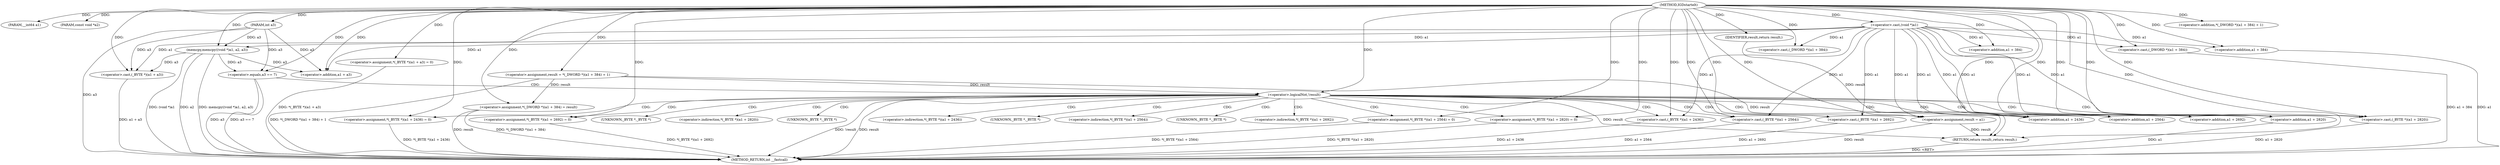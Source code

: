 digraph IGDstartelt {  
"1000102" [label = "(METHOD,IGDstartelt)" ]
"1000186" [label = "(METHOD_RETURN,int __fastcall)" ]
"1000103" [label = "(PARAM,__int64 a1)" ]
"1000104" [label = "(PARAM,const void *a2)" ]
"1000105" [label = "(PARAM,int a3)" ]
"1000108" [label = "(memcpy,memcpy((void *)a1, a2, a3))" ]
"1000109" [label = "(<operator>.cast,(void *)a1)" ]
"1000114" [label = "(<operator>.assignment,*(_BYTE *)(a1 + a3) = 0)" ]
"1000116" [label = "(<operator>.cast,(_BYTE *)(a1 + a3))" ]
"1000118" [label = "(<operator>.addition,a1 + a3)" ]
"1000122" [label = "(<operator>.assignment,result = *(_DWORD *)(a1 + 384) + 1)" ]
"1000126" [label = "(<operator>.cast,(_DWORD *)(a1 + 384))" ]
"1000128" [label = "(<operator>.addition,a1 + 384)" ]
"1000124" [label = "(<operator>.addition,*(_DWORD *)(a1 + 384) + 1)" ]
"1000132" [label = "(<operator>.assignment,*(_DWORD *)(a1 + 384) = result)" ]
"1000134" [label = "(<operator>.cast,(_DWORD *)(a1 + 384))" ]
"1000136" [label = "(<operator>.addition,a1 + 384)" ]
"1000141" [label = "(<operator>.equals,a3 == 7)" ]
"1000146" [label = "(<operator>.logicalNot,!result)" ]
"1000149" [label = "(<operator>.assignment,*(_BYTE *)(a1 + 2436) = 0)" ]
"1000151" [label = "(<operator>.cast,(_BYTE *)(a1 + 2436))" ]
"1000153" [label = "(<operator>.addition,a1 + 2436)" ]
"1000157" [label = "(<operator>.assignment,*(_BYTE *)(a1 + 2564) = 0)" ]
"1000159" [label = "(<operator>.cast,(_BYTE *)(a1 + 2564))" ]
"1000161" [label = "(<operator>.addition,a1 + 2564)" ]
"1000165" [label = "(<operator>.assignment,*(_BYTE *)(a1 + 2692) = 0)" ]
"1000167" [label = "(<operator>.cast,(_BYTE *)(a1 + 2692))" ]
"1000169" [label = "(<operator>.addition,a1 + 2692)" ]
"1000173" [label = "(<operator>.assignment,result = a1)" ]
"1000176" [label = "(<operator>.assignment,*(_BYTE *)(a1 + 2820) = 0)" ]
"1000178" [label = "(<operator>.cast,(_BYTE *)(a1 + 2820))" ]
"1000180" [label = "(<operator>.addition,a1 + 2820)" ]
"1000184" [label = "(RETURN,return result;,return result;)" ]
"1000185" [label = "(IDENTIFIER,result,return result;)" ]
"1000150" [label = "(<operator>.indirection,*(_BYTE *)(a1 + 2436))" ]
"1000152" [label = "(UNKNOWN,_BYTE *,_BYTE *)" ]
"1000158" [label = "(<operator>.indirection,*(_BYTE *)(a1 + 2564))" ]
"1000160" [label = "(UNKNOWN,_BYTE *,_BYTE *)" ]
"1000166" [label = "(<operator>.indirection,*(_BYTE *)(a1 + 2692))" ]
"1000168" [label = "(UNKNOWN,_BYTE *,_BYTE *)" ]
"1000177" [label = "(<operator>.indirection,*(_BYTE *)(a1 + 2820))" ]
"1000179" [label = "(UNKNOWN,_BYTE *,_BYTE *)" ]
  "1000184" -> "1000186"  [ label = "DDG: <RET>"] 
  "1000132" -> "1000186"  [ label = "DDG: result"] 
  "1000146" -> "1000186"  [ label = "DDG: result"] 
  "1000141" -> "1000186"  [ label = "DDG: a3 == 7"] 
  "1000146" -> "1000186"  [ label = "DDG: !result"] 
  "1000180" -> "1000186"  [ label = "DDG: a1"] 
  "1000134" -> "1000186"  [ label = "DDG: a1 + 384"] 
  "1000159" -> "1000186"  [ label = "DDG: a1 + 2564"] 
  "1000108" -> "1000186"  [ label = "DDG: (void *)a1"] 
  "1000165" -> "1000186"  [ label = "DDG: *(_BYTE *)(a1 + 2692)"] 
  "1000173" -> "1000186"  [ label = "DDG: result"] 
  "1000122" -> "1000186"  [ label = "DDG: *(_DWORD *)(a1 + 384) + 1"] 
  "1000116" -> "1000186"  [ label = "DDG: a1 + a3"] 
  "1000141" -> "1000186"  [ label = "DDG: a3"] 
  "1000105" -> "1000186"  [ label = "DDG: a3"] 
  "1000136" -> "1000186"  [ label = "DDG: a1"] 
  "1000151" -> "1000186"  [ label = "DDG: a1 + 2436"] 
  "1000132" -> "1000186"  [ label = "DDG: *(_DWORD *)(a1 + 384)"] 
  "1000149" -> "1000186"  [ label = "DDG: *(_BYTE *)(a1 + 2436)"] 
  "1000178" -> "1000186"  [ label = "DDG: a1 + 2820"] 
  "1000157" -> "1000186"  [ label = "DDG: *(_BYTE *)(a1 + 2564)"] 
  "1000114" -> "1000186"  [ label = "DDG: *(_BYTE *)(a1 + a3)"] 
  "1000176" -> "1000186"  [ label = "DDG: *(_BYTE *)(a1 + 2820)"] 
  "1000167" -> "1000186"  [ label = "DDG: a1 + 2692"] 
  "1000108" -> "1000186"  [ label = "DDG: a2"] 
  "1000108" -> "1000186"  [ label = "DDG: memcpy((void *)a1, a2, a3)"] 
  "1000102" -> "1000103"  [ label = "DDG: "] 
  "1000102" -> "1000104"  [ label = "DDG: "] 
  "1000102" -> "1000105"  [ label = "DDG: "] 
  "1000109" -> "1000108"  [ label = "DDG: a1"] 
  "1000102" -> "1000109"  [ label = "DDG: "] 
  "1000102" -> "1000108"  [ label = "DDG: "] 
  "1000105" -> "1000108"  [ label = "DDG: a3"] 
  "1000102" -> "1000114"  [ label = "DDG: "] 
  "1000109" -> "1000116"  [ label = "DDG: a1"] 
  "1000102" -> "1000116"  [ label = "DDG: "] 
  "1000108" -> "1000116"  [ label = "DDG: a3"] 
  "1000105" -> "1000116"  [ label = "DDG: a3"] 
  "1000109" -> "1000118"  [ label = "DDG: a1"] 
  "1000102" -> "1000118"  [ label = "DDG: "] 
  "1000108" -> "1000118"  [ label = "DDG: a3"] 
  "1000105" -> "1000118"  [ label = "DDG: a3"] 
  "1000102" -> "1000122"  [ label = "DDG: "] 
  "1000102" -> "1000126"  [ label = "DDG: "] 
  "1000109" -> "1000126"  [ label = "DDG: a1"] 
  "1000102" -> "1000128"  [ label = "DDG: "] 
  "1000109" -> "1000128"  [ label = "DDG: a1"] 
  "1000102" -> "1000124"  [ label = "DDG: "] 
  "1000122" -> "1000132"  [ label = "DDG: result"] 
  "1000102" -> "1000132"  [ label = "DDG: "] 
  "1000102" -> "1000134"  [ label = "DDG: "] 
  "1000109" -> "1000134"  [ label = "DDG: a1"] 
  "1000102" -> "1000136"  [ label = "DDG: "] 
  "1000109" -> "1000136"  [ label = "DDG: a1"] 
  "1000105" -> "1000141"  [ label = "DDG: a3"] 
  "1000102" -> "1000141"  [ label = "DDG: "] 
  "1000108" -> "1000141"  [ label = "DDG: a3"] 
  "1000102" -> "1000146"  [ label = "DDG: "] 
  "1000122" -> "1000146"  [ label = "DDG: result"] 
  "1000102" -> "1000149"  [ label = "DDG: "] 
  "1000102" -> "1000151"  [ label = "DDG: "] 
  "1000109" -> "1000151"  [ label = "DDG: a1"] 
  "1000102" -> "1000153"  [ label = "DDG: "] 
  "1000109" -> "1000153"  [ label = "DDG: a1"] 
  "1000102" -> "1000157"  [ label = "DDG: "] 
  "1000102" -> "1000159"  [ label = "DDG: "] 
  "1000109" -> "1000159"  [ label = "DDG: a1"] 
  "1000102" -> "1000161"  [ label = "DDG: "] 
  "1000109" -> "1000161"  [ label = "DDG: a1"] 
  "1000102" -> "1000165"  [ label = "DDG: "] 
  "1000102" -> "1000167"  [ label = "DDG: "] 
  "1000109" -> "1000167"  [ label = "DDG: a1"] 
  "1000102" -> "1000169"  [ label = "DDG: "] 
  "1000109" -> "1000169"  [ label = "DDG: a1"] 
  "1000102" -> "1000173"  [ label = "DDG: "] 
  "1000109" -> "1000173"  [ label = "DDG: a1"] 
  "1000102" -> "1000176"  [ label = "DDG: "] 
  "1000102" -> "1000178"  [ label = "DDG: "] 
  "1000109" -> "1000178"  [ label = "DDG: a1"] 
  "1000102" -> "1000180"  [ label = "DDG: "] 
  "1000109" -> "1000180"  [ label = "DDG: a1"] 
  "1000185" -> "1000184"  [ label = "DDG: result"] 
  "1000173" -> "1000184"  [ label = "DDG: result"] 
  "1000146" -> "1000184"  [ label = "DDG: result"] 
  "1000122" -> "1000184"  [ label = "DDG: result"] 
  "1000102" -> "1000184"  [ label = "DDG: "] 
  "1000102" -> "1000185"  [ label = "DDG: "] 
  "1000141" -> "1000146"  [ label = "CDG: "] 
  "1000146" -> "1000176"  [ label = "CDG: "] 
  "1000146" -> "1000173"  [ label = "CDG: "] 
  "1000146" -> "1000169"  [ label = "CDG: "] 
  "1000146" -> "1000168"  [ label = "CDG: "] 
  "1000146" -> "1000167"  [ label = "CDG: "] 
  "1000146" -> "1000166"  [ label = "CDG: "] 
  "1000146" -> "1000165"  [ label = "CDG: "] 
  "1000146" -> "1000161"  [ label = "CDG: "] 
  "1000146" -> "1000180"  [ label = "CDG: "] 
  "1000146" -> "1000179"  [ label = "CDG: "] 
  "1000146" -> "1000178"  [ label = "CDG: "] 
  "1000146" -> "1000177"  [ label = "CDG: "] 
  "1000146" -> "1000160"  [ label = "CDG: "] 
  "1000146" -> "1000159"  [ label = "CDG: "] 
  "1000146" -> "1000158"  [ label = "CDG: "] 
  "1000146" -> "1000157"  [ label = "CDG: "] 
  "1000146" -> "1000153"  [ label = "CDG: "] 
  "1000146" -> "1000152"  [ label = "CDG: "] 
  "1000146" -> "1000151"  [ label = "CDG: "] 
  "1000146" -> "1000150"  [ label = "CDG: "] 
  "1000146" -> "1000149"  [ label = "CDG: "] 
}
